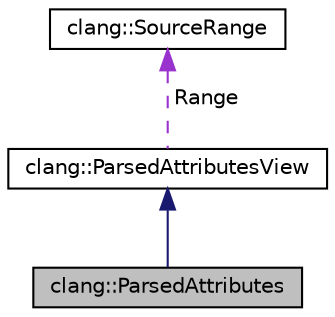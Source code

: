 digraph "clang::ParsedAttributes"
{
 // LATEX_PDF_SIZE
  bgcolor="transparent";
  edge [fontname="Helvetica",fontsize="10",labelfontname="Helvetica",labelfontsize="10"];
  node [fontname="Helvetica",fontsize="10",shape=record];
  Node1 [label="clang::ParsedAttributes",height=0.2,width=0.4,color="black", fillcolor="grey75", style="filled", fontcolor="black",tooltip="ParsedAttributes - A collection of parsed attributes."];
  Node2 -> Node1 [dir="back",color="midnightblue",fontsize="10",style="solid",fontname="Helvetica"];
  Node2 [label="clang::ParsedAttributesView",height=0.2,width=0.4,color="black",URL="$classclang_1_1ParsedAttributesView.html",tooltip=" "];
  Node3 -> Node2 [dir="back",color="darkorchid3",fontsize="10",style="dashed",label=" Range" ,fontname="Helvetica"];
  Node3 [label="clang::SourceRange",height=0.2,width=0.4,color="black",URL="$classclang_1_1SourceRange.html",tooltip="A trivial tuple used to represent a source range."];
}
